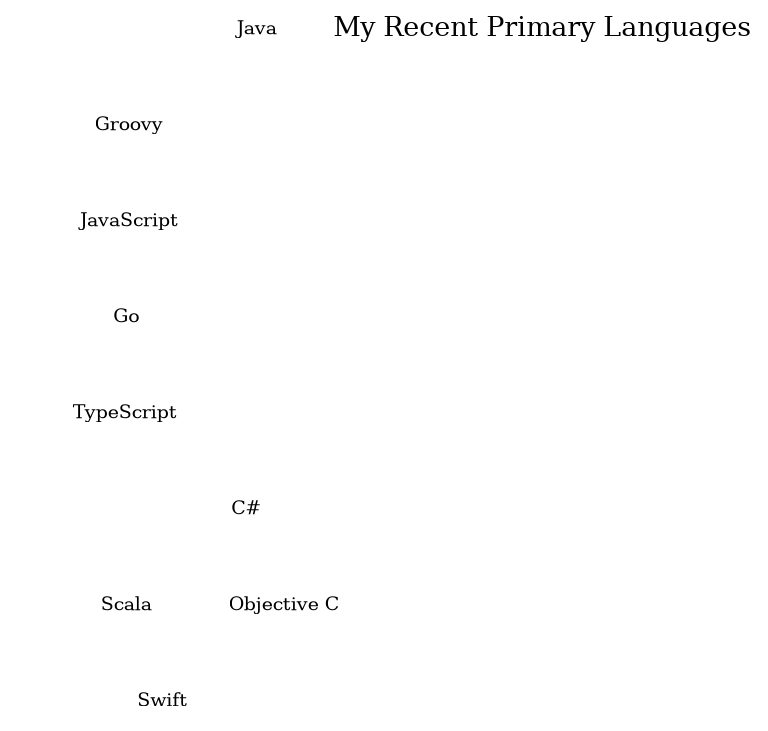 @startuml
digraph G {
     
  bgcolor="transparent"
  node[style=filled color=white]
  edge[color=white]
     
     

Java -> "C#" -> {Java, "Objective C"}
Java -> "Objective C" -> Swift -> Java
Java -> Groovy
JavaScript -> Groovy
Groovy -> JavaScript -> Go
Go -> TypeScript -> "C#" -> Scala

  "My Recent Primary Languages" [shape=none fontsize=20]
}

@enduml
